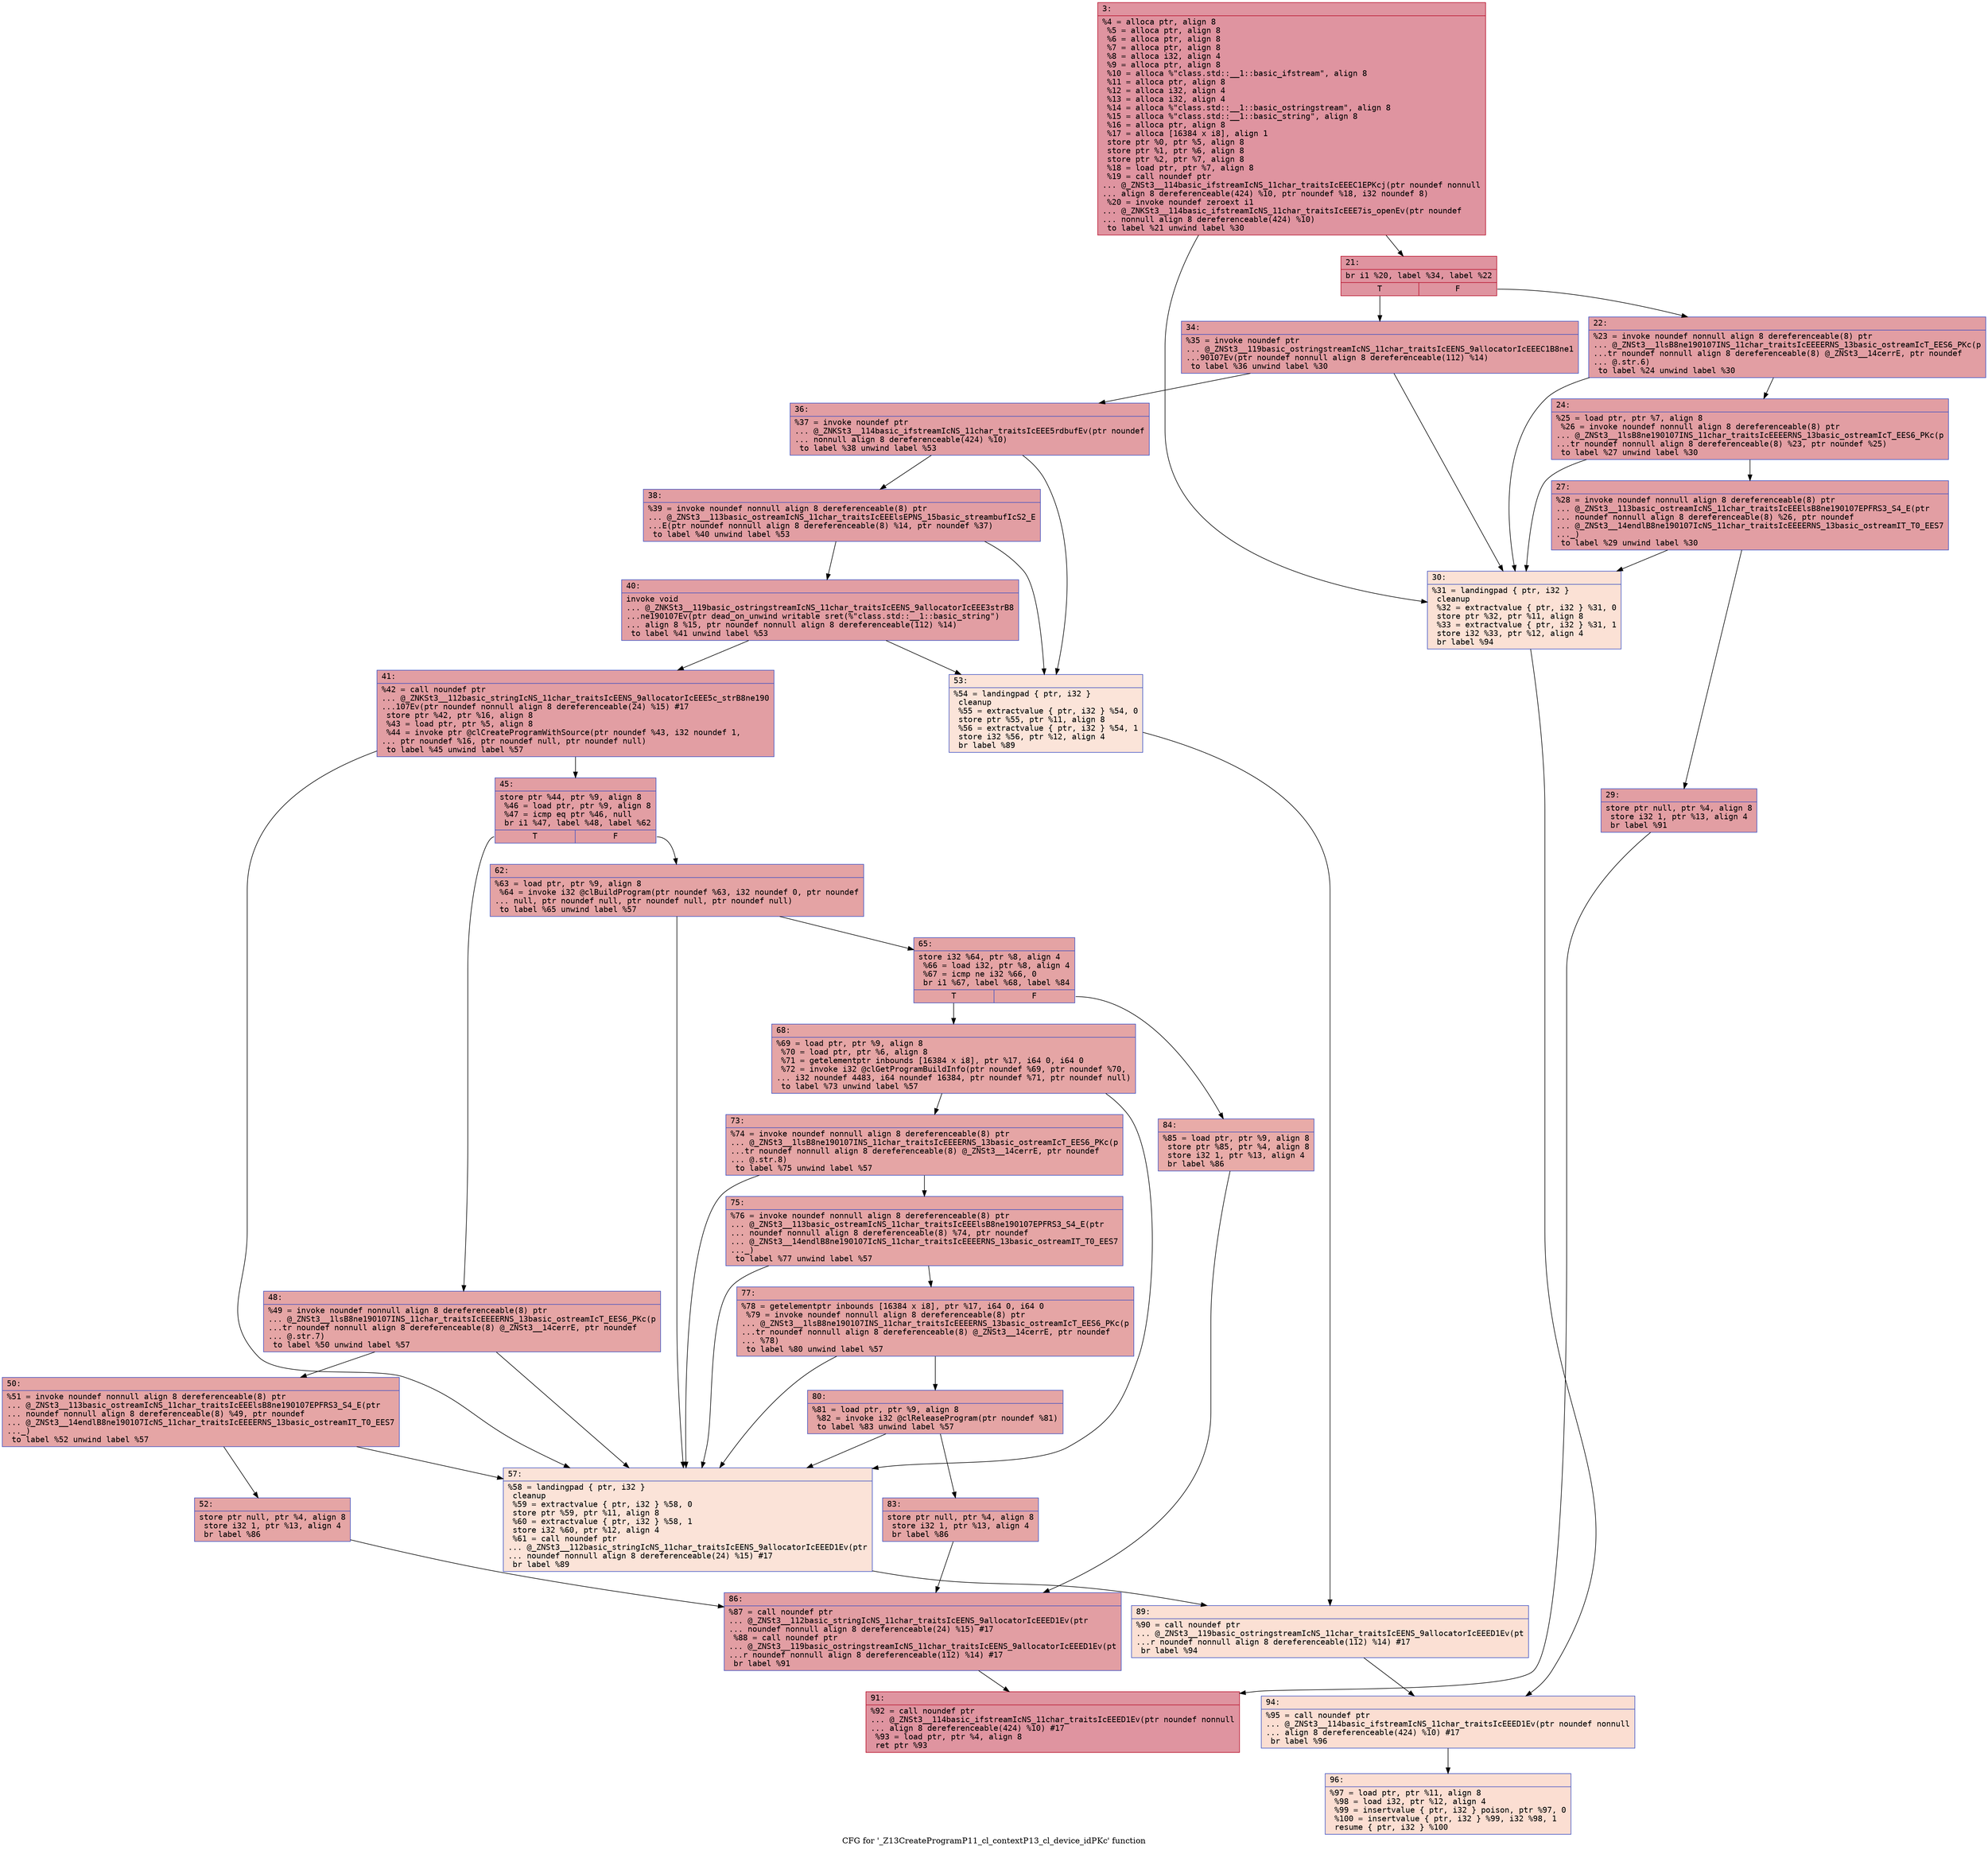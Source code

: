digraph "CFG for '_Z13CreateProgramP11_cl_contextP13_cl_device_idPKc' function" {
	label="CFG for '_Z13CreateProgramP11_cl_contextP13_cl_device_idPKc' function";

	Node0x60000062d450 [shape=record,color="#b70d28ff", style=filled, fillcolor="#b70d2870" fontname="Courier",label="{3:\l|  %4 = alloca ptr, align 8\l  %5 = alloca ptr, align 8\l  %6 = alloca ptr, align 8\l  %7 = alloca ptr, align 8\l  %8 = alloca i32, align 4\l  %9 = alloca ptr, align 8\l  %10 = alloca %\"class.std::__1::basic_ifstream\", align 8\l  %11 = alloca ptr, align 8\l  %12 = alloca i32, align 4\l  %13 = alloca i32, align 4\l  %14 = alloca %\"class.std::__1::basic_ostringstream\", align 8\l  %15 = alloca %\"class.std::__1::basic_string\", align 8\l  %16 = alloca ptr, align 8\l  %17 = alloca [16384 x i8], align 1\l  store ptr %0, ptr %5, align 8\l  store ptr %1, ptr %6, align 8\l  store ptr %2, ptr %7, align 8\l  %18 = load ptr, ptr %7, align 8\l  %19 = call noundef ptr\l... @_ZNSt3__114basic_ifstreamIcNS_11char_traitsIcEEEC1EPKcj(ptr noundef nonnull\l... align 8 dereferenceable(424) %10, ptr noundef %18, i32 noundef 8)\l  %20 = invoke noundef zeroext i1\l... @_ZNKSt3__114basic_ifstreamIcNS_11char_traitsIcEEE7is_openEv(ptr noundef\l... nonnull align 8 dereferenceable(424) %10)\l          to label %21 unwind label %30\l}"];
	Node0x60000062d450 -> Node0x60000062d4a0[tooltip="3 -> 21\nProbability 100.00%" ];
	Node0x60000062d450 -> Node0x60000062d630[tooltip="3 -> 30\nProbability 0.00%" ];
	Node0x60000062d4a0 [shape=record,color="#b70d28ff", style=filled, fillcolor="#b70d2870" fontname="Courier",label="{21:\l|  br i1 %20, label %34, label %22\l|{<s0>T|<s1>F}}"];
	Node0x60000062d4a0:s0 -> Node0x60000062d680[tooltip="21 -> 34\nProbability 50.00%" ];
	Node0x60000062d4a0:s1 -> Node0x60000062d4f0[tooltip="21 -> 22\nProbability 50.00%" ];
	Node0x60000062d4f0 [shape=record,color="#3d50c3ff", style=filled, fillcolor="#be242e70" fontname="Courier",label="{22:\l|  %23 = invoke noundef nonnull align 8 dereferenceable(8) ptr\l... @_ZNSt3__1lsB8ne190107INS_11char_traitsIcEEEERNS_13basic_ostreamIcT_EES6_PKc(p\l...tr noundef nonnull align 8 dereferenceable(8) @_ZNSt3__14cerrE, ptr noundef\l... @.str.6)\l          to label %24 unwind label %30\l}"];
	Node0x60000062d4f0 -> Node0x60000062d540[tooltip="22 -> 24\nProbability 100.00%" ];
	Node0x60000062d4f0 -> Node0x60000062d630[tooltip="22 -> 30\nProbability 0.00%" ];
	Node0x60000062d540 [shape=record,color="#3d50c3ff", style=filled, fillcolor="#be242e70" fontname="Courier",label="{24:\l|  %25 = load ptr, ptr %7, align 8\l  %26 = invoke noundef nonnull align 8 dereferenceable(8) ptr\l... @_ZNSt3__1lsB8ne190107INS_11char_traitsIcEEEERNS_13basic_ostreamIcT_EES6_PKc(p\l...tr noundef nonnull align 8 dereferenceable(8) %23, ptr noundef %25)\l          to label %27 unwind label %30\l}"];
	Node0x60000062d540 -> Node0x60000062d590[tooltip="24 -> 27\nProbability 100.00%" ];
	Node0x60000062d540 -> Node0x60000062d630[tooltip="24 -> 30\nProbability 0.00%" ];
	Node0x60000062d590 [shape=record,color="#3d50c3ff", style=filled, fillcolor="#be242e70" fontname="Courier",label="{27:\l|  %28 = invoke noundef nonnull align 8 dereferenceable(8) ptr\l... @_ZNSt3__113basic_ostreamIcNS_11char_traitsIcEEElsB8ne190107EPFRS3_S4_E(ptr\l... noundef nonnull align 8 dereferenceable(8) %26, ptr noundef\l... @_ZNSt3__14endlB8ne190107IcNS_11char_traitsIcEEEERNS_13basic_ostreamIT_T0_EES7\l..._)\l          to label %29 unwind label %30\l}"];
	Node0x60000062d590 -> Node0x60000062d5e0[tooltip="27 -> 29\nProbability 100.00%" ];
	Node0x60000062d590 -> Node0x60000062d630[tooltip="27 -> 30\nProbability 0.00%" ];
	Node0x60000062d5e0 [shape=record,color="#3d50c3ff", style=filled, fillcolor="#be242e70" fontname="Courier",label="{29:\l|  store ptr null, ptr %4, align 8\l  store i32 1, ptr %13, align 4\l  br label %91\l}"];
	Node0x60000062d5e0 -> Node0x60000062dd60[tooltip="29 -> 91\nProbability 100.00%" ];
	Node0x60000062d630 [shape=record,color="#3d50c3ff", style=filled, fillcolor="#f7bca170" fontname="Courier",label="{30:\l|  %31 = landingpad \{ ptr, i32 \}\l          cleanup\l  %32 = extractvalue \{ ptr, i32 \} %31, 0\l  store ptr %32, ptr %11, align 8\l  %33 = extractvalue \{ ptr, i32 \} %31, 1\l  store i32 %33, ptr %12, align 4\l  br label %94\l}"];
	Node0x60000062d630 -> Node0x60000062ddb0[tooltip="30 -> 94\nProbability 100.00%" ];
	Node0x60000062d680 [shape=record,color="#3d50c3ff", style=filled, fillcolor="#be242e70" fontname="Courier",label="{34:\l|  %35 = invoke noundef ptr\l... @_ZNSt3__119basic_ostringstreamIcNS_11char_traitsIcEENS_9allocatorIcEEEC1B8ne1\l...90107Ev(ptr noundef nonnull align 8 dereferenceable(112) %14)\l          to label %36 unwind label %30\l}"];
	Node0x60000062d680 -> Node0x60000062d6d0[tooltip="34 -> 36\nProbability 100.00%" ];
	Node0x60000062d680 -> Node0x60000062d630[tooltip="34 -> 30\nProbability 0.00%" ];
	Node0x60000062d6d0 [shape=record,color="#3d50c3ff", style=filled, fillcolor="#be242e70" fontname="Courier",label="{36:\l|  %37 = invoke noundef ptr\l... @_ZNKSt3__114basic_ifstreamIcNS_11char_traitsIcEEE5rdbufEv(ptr noundef\l... nonnull align 8 dereferenceable(424) %10)\l          to label %38 unwind label %53\l}"];
	Node0x60000062d6d0 -> Node0x60000062d720[tooltip="36 -> 38\nProbability 100.00%" ];
	Node0x60000062d6d0 -> Node0x60000062d950[tooltip="36 -> 53\nProbability 0.00%" ];
	Node0x60000062d720 [shape=record,color="#3d50c3ff", style=filled, fillcolor="#be242e70" fontname="Courier",label="{38:\l|  %39 = invoke noundef nonnull align 8 dereferenceable(8) ptr\l... @_ZNSt3__113basic_ostreamIcNS_11char_traitsIcEEElsEPNS_15basic_streambufIcS2_E\l...E(ptr noundef nonnull align 8 dereferenceable(8) %14, ptr noundef %37)\l          to label %40 unwind label %53\l}"];
	Node0x60000062d720 -> Node0x60000062d770[tooltip="38 -> 40\nProbability 100.00%" ];
	Node0x60000062d720 -> Node0x60000062d950[tooltip="38 -> 53\nProbability 0.00%" ];
	Node0x60000062d770 [shape=record,color="#3d50c3ff", style=filled, fillcolor="#be242e70" fontname="Courier",label="{40:\l|  invoke void\l... @_ZNKSt3__119basic_ostringstreamIcNS_11char_traitsIcEENS_9allocatorIcEEE3strB8\l...ne190107Ev(ptr dead_on_unwind writable sret(%\"class.std::__1::basic_string\")\l... align 8 %15, ptr noundef nonnull align 8 dereferenceable(112) %14)\l          to label %41 unwind label %53\l}"];
	Node0x60000062d770 -> Node0x60000062d7c0[tooltip="40 -> 41\nProbability 100.00%" ];
	Node0x60000062d770 -> Node0x60000062d950[tooltip="40 -> 53\nProbability 0.00%" ];
	Node0x60000062d7c0 [shape=record,color="#3d50c3ff", style=filled, fillcolor="#be242e70" fontname="Courier",label="{41:\l|  %42 = call noundef ptr\l... @_ZNKSt3__112basic_stringIcNS_11char_traitsIcEENS_9allocatorIcEEE5c_strB8ne190\l...107Ev(ptr noundef nonnull align 8 dereferenceable(24) %15) #17\l  store ptr %42, ptr %16, align 8\l  %43 = load ptr, ptr %5, align 8\l  %44 = invoke ptr @clCreateProgramWithSource(ptr noundef %43, i32 noundef 1,\l... ptr noundef %16, ptr noundef null, ptr noundef null)\l          to label %45 unwind label %57\l}"];
	Node0x60000062d7c0 -> Node0x60000062d810[tooltip="41 -> 45\nProbability 100.00%" ];
	Node0x60000062d7c0 -> Node0x60000062d9a0[tooltip="41 -> 57\nProbability 0.00%" ];
	Node0x60000062d810 [shape=record,color="#3d50c3ff", style=filled, fillcolor="#be242e70" fontname="Courier",label="{45:\l|  store ptr %44, ptr %9, align 8\l  %46 = load ptr, ptr %9, align 8\l  %47 = icmp eq ptr %46, null\l  br i1 %47, label %48, label %62\l|{<s0>T|<s1>F}}"];
	Node0x60000062d810:s0 -> Node0x60000062d860[tooltip="45 -> 48\nProbability 37.50%" ];
	Node0x60000062d810:s1 -> Node0x60000062d9f0[tooltip="45 -> 62\nProbability 62.50%" ];
	Node0x60000062d860 [shape=record,color="#3d50c3ff", style=filled, fillcolor="#c5333470" fontname="Courier",label="{48:\l|  %49 = invoke noundef nonnull align 8 dereferenceable(8) ptr\l... @_ZNSt3__1lsB8ne190107INS_11char_traitsIcEEEERNS_13basic_ostreamIcT_EES6_PKc(p\l...tr noundef nonnull align 8 dereferenceable(8) @_ZNSt3__14cerrE, ptr noundef\l... @.str.7)\l          to label %50 unwind label %57\l}"];
	Node0x60000062d860 -> Node0x60000062d8b0[tooltip="48 -> 50\nProbability 100.00%" ];
	Node0x60000062d860 -> Node0x60000062d9a0[tooltip="48 -> 57\nProbability 0.00%" ];
	Node0x60000062d8b0 [shape=record,color="#3d50c3ff", style=filled, fillcolor="#c5333470" fontname="Courier",label="{50:\l|  %51 = invoke noundef nonnull align 8 dereferenceable(8) ptr\l... @_ZNSt3__113basic_ostreamIcNS_11char_traitsIcEEElsB8ne190107EPFRS3_S4_E(ptr\l... noundef nonnull align 8 dereferenceable(8) %49, ptr noundef\l... @_ZNSt3__14endlB8ne190107IcNS_11char_traitsIcEEEERNS_13basic_ostreamIT_T0_EES7\l..._)\l          to label %52 unwind label %57\l}"];
	Node0x60000062d8b0 -> Node0x60000062d900[tooltip="50 -> 52\nProbability 100.00%" ];
	Node0x60000062d8b0 -> Node0x60000062d9a0[tooltip="50 -> 57\nProbability 0.00%" ];
	Node0x60000062d900 [shape=record,color="#3d50c3ff", style=filled, fillcolor="#c5333470" fontname="Courier",label="{52:\l|  store ptr null, ptr %4, align 8\l  store i32 1, ptr %13, align 4\l  br label %86\l}"];
	Node0x60000062d900 -> Node0x60000062dcc0[tooltip="52 -> 86\nProbability 100.00%" ];
	Node0x60000062d950 [shape=record,color="#3d50c3ff", style=filled, fillcolor="#f5c1a970" fontname="Courier",label="{53:\l|  %54 = landingpad \{ ptr, i32 \}\l          cleanup\l  %55 = extractvalue \{ ptr, i32 \} %54, 0\l  store ptr %55, ptr %11, align 8\l  %56 = extractvalue \{ ptr, i32 \} %54, 1\l  store i32 %56, ptr %12, align 4\l  br label %89\l}"];
	Node0x60000062d950 -> Node0x60000062dd10[tooltip="53 -> 89\nProbability 100.00%" ];
	Node0x60000062d9a0 [shape=record,color="#3d50c3ff", style=filled, fillcolor="#f6bfa670" fontname="Courier",label="{57:\l|  %58 = landingpad \{ ptr, i32 \}\l          cleanup\l  %59 = extractvalue \{ ptr, i32 \} %58, 0\l  store ptr %59, ptr %11, align 8\l  %60 = extractvalue \{ ptr, i32 \} %58, 1\l  store i32 %60, ptr %12, align 4\l  %61 = call noundef ptr\l... @_ZNSt3__112basic_stringIcNS_11char_traitsIcEENS_9allocatorIcEEED1Ev(ptr\l... noundef nonnull align 8 dereferenceable(24) %15) #17\l  br label %89\l}"];
	Node0x60000062d9a0 -> Node0x60000062dd10[tooltip="57 -> 89\nProbability 100.00%" ];
	Node0x60000062d9f0 [shape=record,color="#3d50c3ff", style=filled, fillcolor="#c32e3170" fontname="Courier",label="{62:\l|  %63 = load ptr, ptr %9, align 8\l  %64 = invoke i32 @clBuildProgram(ptr noundef %63, i32 noundef 0, ptr noundef\l... null, ptr noundef null, ptr noundef null, ptr noundef null)\l          to label %65 unwind label %57\l}"];
	Node0x60000062d9f0 -> Node0x60000062da40[tooltip="62 -> 65\nProbability 100.00%" ];
	Node0x60000062d9f0 -> Node0x60000062d9a0[tooltip="62 -> 57\nProbability 0.00%" ];
	Node0x60000062da40 [shape=record,color="#3d50c3ff", style=filled, fillcolor="#c32e3170" fontname="Courier",label="{65:\l|  store i32 %64, ptr %8, align 4\l  %66 = load i32, ptr %8, align 4\l  %67 = icmp ne i32 %66, 0\l  br i1 %67, label %68, label %84\l|{<s0>T|<s1>F}}"];
	Node0x60000062da40:s0 -> Node0x60000062da90[tooltip="65 -> 68\nProbability 62.50%" ];
	Node0x60000062da40:s1 -> Node0x60000062dc70[tooltip="65 -> 84\nProbability 37.50%" ];
	Node0x60000062da90 [shape=record,color="#3d50c3ff", style=filled, fillcolor="#c5333470" fontname="Courier",label="{68:\l|  %69 = load ptr, ptr %9, align 8\l  %70 = load ptr, ptr %6, align 8\l  %71 = getelementptr inbounds [16384 x i8], ptr %17, i64 0, i64 0\l  %72 = invoke i32 @clGetProgramBuildInfo(ptr noundef %69, ptr noundef %70,\l... i32 noundef 4483, i64 noundef 16384, ptr noundef %71, ptr noundef null)\l          to label %73 unwind label %57\l}"];
	Node0x60000062da90 -> Node0x60000062dae0[tooltip="68 -> 73\nProbability 100.00%" ];
	Node0x60000062da90 -> Node0x60000062d9a0[tooltip="68 -> 57\nProbability 0.00%" ];
	Node0x60000062dae0 [shape=record,color="#3d50c3ff", style=filled, fillcolor="#c5333470" fontname="Courier",label="{73:\l|  %74 = invoke noundef nonnull align 8 dereferenceable(8) ptr\l... @_ZNSt3__1lsB8ne190107INS_11char_traitsIcEEEERNS_13basic_ostreamIcT_EES6_PKc(p\l...tr noundef nonnull align 8 dereferenceable(8) @_ZNSt3__14cerrE, ptr noundef\l... @.str.8)\l          to label %75 unwind label %57\l}"];
	Node0x60000062dae0 -> Node0x60000062db30[tooltip="73 -> 75\nProbability 100.00%" ];
	Node0x60000062dae0 -> Node0x60000062d9a0[tooltip="73 -> 57\nProbability 0.00%" ];
	Node0x60000062db30 [shape=record,color="#3d50c3ff", style=filled, fillcolor="#c5333470" fontname="Courier",label="{75:\l|  %76 = invoke noundef nonnull align 8 dereferenceable(8) ptr\l... @_ZNSt3__113basic_ostreamIcNS_11char_traitsIcEEElsB8ne190107EPFRS3_S4_E(ptr\l... noundef nonnull align 8 dereferenceable(8) %74, ptr noundef\l... @_ZNSt3__14endlB8ne190107IcNS_11char_traitsIcEEEERNS_13basic_ostreamIT_T0_EES7\l..._)\l          to label %77 unwind label %57\l}"];
	Node0x60000062db30 -> Node0x60000062db80[tooltip="75 -> 77\nProbability 100.00%" ];
	Node0x60000062db30 -> Node0x60000062d9a0[tooltip="75 -> 57\nProbability 0.00%" ];
	Node0x60000062db80 [shape=record,color="#3d50c3ff", style=filled, fillcolor="#c5333470" fontname="Courier",label="{77:\l|  %78 = getelementptr inbounds [16384 x i8], ptr %17, i64 0, i64 0\l  %79 = invoke noundef nonnull align 8 dereferenceable(8) ptr\l... @_ZNSt3__1lsB8ne190107INS_11char_traitsIcEEEERNS_13basic_ostreamIcT_EES6_PKc(p\l...tr noundef nonnull align 8 dereferenceable(8) @_ZNSt3__14cerrE, ptr noundef\l... %78)\l          to label %80 unwind label %57\l}"];
	Node0x60000062db80 -> Node0x60000062dbd0[tooltip="77 -> 80\nProbability 100.00%" ];
	Node0x60000062db80 -> Node0x60000062d9a0[tooltip="77 -> 57\nProbability 0.00%" ];
	Node0x60000062dbd0 [shape=record,color="#3d50c3ff", style=filled, fillcolor="#c5333470" fontname="Courier",label="{80:\l|  %81 = load ptr, ptr %9, align 8\l  %82 = invoke i32 @clReleaseProgram(ptr noundef %81)\l          to label %83 unwind label %57\l}"];
	Node0x60000062dbd0 -> Node0x60000062dc20[tooltip="80 -> 83\nProbability 100.00%" ];
	Node0x60000062dbd0 -> Node0x60000062d9a0[tooltip="80 -> 57\nProbability 0.00%" ];
	Node0x60000062dc20 [shape=record,color="#3d50c3ff", style=filled, fillcolor="#c5333470" fontname="Courier",label="{83:\l|  store ptr null, ptr %4, align 8\l  store i32 1, ptr %13, align 4\l  br label %86\l}"];
	Node0x60000062dc20 -> Node0x60000062dcc0[tooltip="83 -> 86\nProbability 100.00%" ];
	Node0x60000062dc70 [shape=record,color="#3d50c3ff", style=filled, fillcolor="#cc403a70" fontname="Courier",label="{84:\l|  %85 = load ptr, ptr %9, align 8\l  store ptr %85, ptr %4, align 8\l  store i32 1, ptr %13, align 4\l  br label %86\l}"];
	Node0x60000062dc70 -> Node0x60000062dcc0[tooltip="84 -> 86\nProbability 100.00%" ];
	Node0x60000062dcc0 [shape=record,color="#3d50c3ff", style=filled, fillcolor="#be242e70" fontname="Courier",label="{86:\l|  %87 = call noundef ptr\l... @_ZNSt3__112basic_stringIcNS_11char_traitsIcEENS_9allocatorIcEEED1Ev(ptr\l... noundef nonnull align 8 dereferenceable(24) %15) #17\l  %88 = call noundef ptr\l... @_ZNSt3__119basic_ostringstreamIcNS_11char_traitsIcEENS_9allocatorIcEEED1Ev(pt\l...r noundef nonnull align 8 dereferenceable(112) %14) #17\l  br label %91\l}"];
	Node0x60000062dcc0 -> Node0x60000062dd60[tooltip="86 -> 91\nProbability 100.00%" ];
	Node0x60000062dd10 [shape=record,color="#3d50c3ff", style=filled, fillcolor="#f7b99e70" fontname="Courier",label="{89:\l|  %90 = call noundef ptr\l... @_ZNSt3__119basic_ostringstreamIcNS_11char_traitsIcEENS_9allocatorIcEEED1Ev(pt\l...r noundef nonnull align 8 dereferenceable(112) %14) #17\l  br label %94\l}"];
	Node0x60000062dd10 -> Node0x60000062ddb0[tooltip="89 -> 94\nProbability 100.00%" ];
	Node0x60000062dd60 [shape=record,color="#b70d28ff", style=filled, fillcolor="#b70d2870" fontname="Courier",label="{91:\l|  %92 = call noundef ptr\l... @_ZNSt3__114basic_ifstreamIcNS_11char_traitsIcEEED1Ev(ptr noundef nonnull\l... align 8 dereferenceable(424) %10) #17\l  %93 = load ptr, ptr %4, align 8\l  ret ptr %93\l}"];
	Node0x60000062ddb0 [shape=record,color="#3d50c3ff", style=filled, fillcolor="#f7b59970" fontname="Courier",label="{94:\l|  %95 = call noundef ptr\l... @_ZNSt3__114basic_ifstreamIcNS_11char_traitsIcEEED1Ev(ptr noundef nonnull\l... align 8 dereferenceable(424) %10) #17\l  br label %96\l}"];
	Node0x60000062ddb0 -> Node0x60000062de00[tooltip="94 -> 96\nProbability 100.00%" ];
	Node0x60000062de00 [shape=record,color="#3d50c3ff", style=filled, fillcolor="#f7b59970" fontname="Courier",label="{96:\l|  %97 = load ptr, ptr %11, align 8\l  %98 = load i32, ptr %12, align 4\l  %99 = insertvalue \{ ptr, i32 \} poison, ptr %97, 0\l  %100 = insertvalue \{ ptr, i32 \} %99, i32 %98, 1\l  resume \{ ptr, i32 \} %100\l}"];
}
